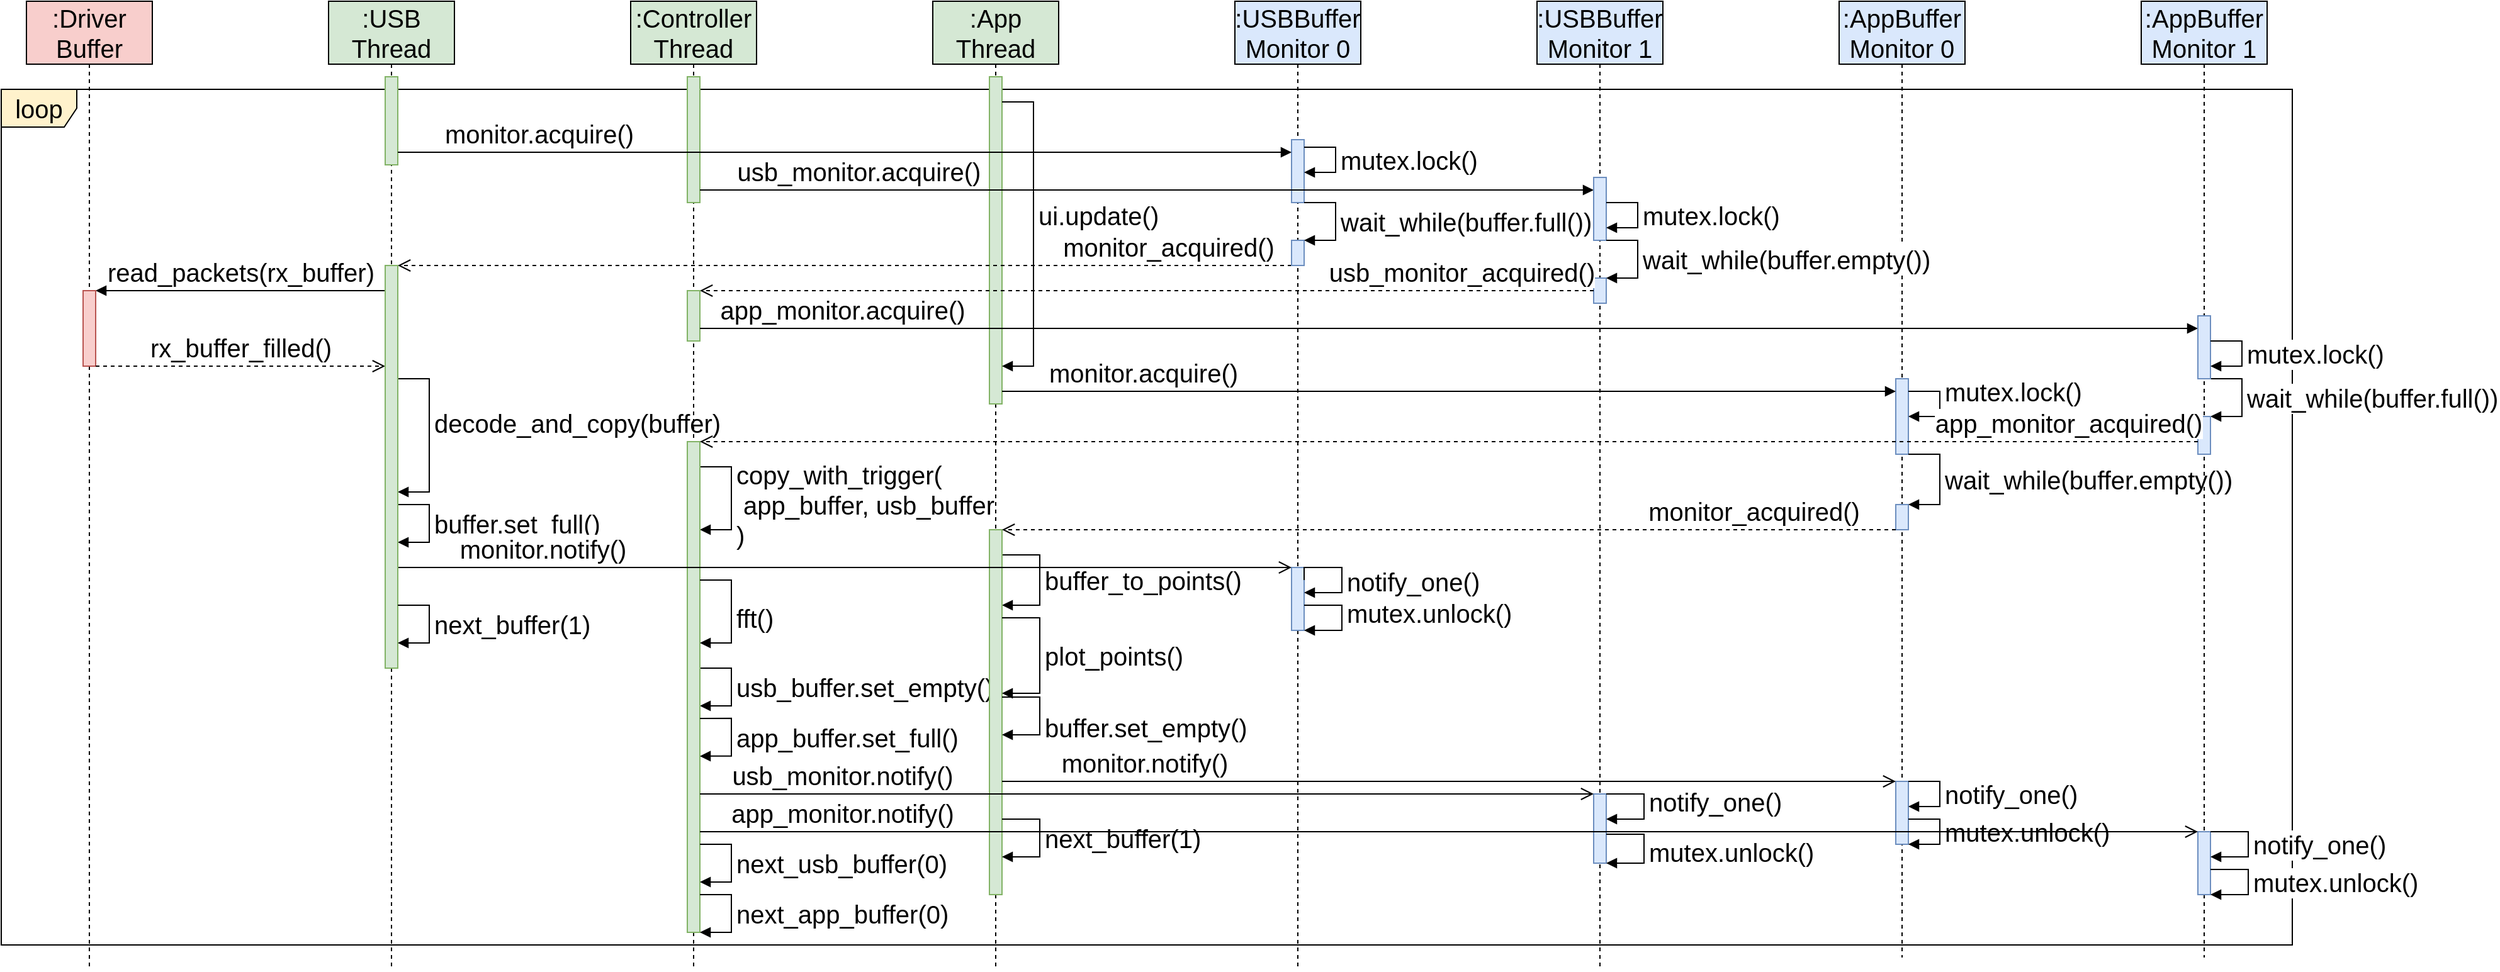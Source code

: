 <mxfile version="21.0.8" type="device"><diagram name="Page-1" id="c56OxE8vuhRCpDzrc1n9"><mxGraphModel dx="1481" dy="799" grid="1" gridSize="10" guides="1" tooltips="1" connect="1" arrows="1" fold="1" page="1" pageScale="1" pageWidth="850" pageHeight="1100" math="0" shadow="0"><root><mxCell id="0"/><mxCell id="1" parent="0"/><mxCell id="a8hcKDFr4oGHlHQR6Vtr-46" value="usb_buffer.set_empty()" style="html=1;align=left;spacingLeft=2;endArrow=block;rounded=0;edgeStyle=orthogonalEdgeStyle;curved=0;rounded=0;fontSize=20;" parent="1" edge="1"><mxGeometry relative="1" as="geometry"><mxPoint x="575" y="560" as="sourcePoint"/><Array as="points"><mxPoint x="600" y="590"/></Array><mxPoint x="575" y="590" as="targetPoint"/></mxGeometry></mxCell><mxCell id="a8hcKDFr4oGHlHQR6Vtr-44" value="copy_with_trigger(&lt;br style=&quot;font-size: 20px;&quot;&gt;&amp;nbsp;app_buffer, usb_buffer&lt;br style=&quot;font-size: 20px;&quot;&gt;)" style="html=1;align=left;spacingLeft=2;endArrow=block;rounded=0;edgeStyle=orthogonalEdgeStyle;curved=0;rounded=0;fontSize=20;" parent="1" edge="1"><mxGeometry x="0.097" relative="1" as="geometry"><mxPoint x="575" y="400" as="sourcePoint"/><Array as="points"><mxPoint x="600" y="400"/><mxPoint x="600" y="450"/><mxPoint x="575" y="450"/></Array><mxPoint x="575" y="450" as="targetPoint"/><mxPoint as="offset"/></mxGeometry></mxCell><mxCell id="a8hcKDFr4oGHlHQR6Vtr-1" value="loop" style="shape=umlFrame;whiteSpace=wrap;html=1;pointerEvents=0;fontSize=20;fillColor=#fff2cc;strokeColor=default;" parent="1" vertex="1"><mxGeometry x="20" y="100" width="1820" height="680" as="geometry"/></mxCell><mxCell id="a8hcKDFr4oGHlHQR6Vtr-40" value="wait_while(buffer.full())" style="html=1;align=left;spacingLeft=2;endArrow=block;rounded=0;edgeStyle=orthogonalEdgeStyle;curved=0;rounded=0;fontSize=20;" parent="1" source="a8hcKDFr4oGHlHQR6Vtr-38" target="a8hcKDFr4oGHlHQR6Vtr-39" edge="1"><mxGeometry relative="1" as="geometry"><mxPoint x="1770" y="300" as="sourcePoint"/><Array as="points"><mxPoint x="1800" y="330"/><mxPoint x="1800" y="360"/></Array></mxGeometry></mxCell><mxCell id="a8hcKDFr4oGHlHQR6Vtr-18" value="read_packets(rx_buffer)" style="html=1;verticalAlign=bottom;endArrow=block;edgeStyle=elbowEdgeStyle;elbow=vertical;curved=0;rounded=0;fontSize=20;" parent="1" source="a8hcKDFr4oGHlHQR6Vtr-26" target="a8hcKDFr4oGHlHQR6Vtr-17" edge="1"><mxGeometry relative="1" as="geometry"><mxPoint x="250" y="260" as="sourcePoint"/><Array as="points"><mxPoint x="240" y="260"/></Array></mxGeometry></mxCell><mxCell id="a8hcKDFr4oGHlHQR6Vtr-23" value="buffer.set_full()" style="html=1;align=left;spacingLeft=2;endArrow=block;rounded=0;edgeStyle=orthogonalEdgeStyle;curved=0;rounded=0;fontSize=20;" parent="1" edge="1"><mxGeometry relative="1" as="geometry"><mxPoint x="335" y="430" as="sourcePoint"/><Array as="points"><mxPoint x="360" y="430"/><mxPoint x="360" y="460"/></Array><mxPoint x="335" y="460" as="targetPoint"/></mxGeometry></mxCell><mxCell id="a8hcKDFr4oGHlHQR6Vtr-21" value="decode_and_copy(buffer)" style="html=1;align=left;spacingLeft=2;endArrow=block;rounded=0;edgeStyle=orthogonalEdgeStyle;curved=0;rounded=0;fontSize=20;" parent="1" target="a8hcKDFr4oGHlHQR6Vtr-26" edge="1"><mxGeometry x="-0.097" relative="1" as="geometry"><mxPoint x="330" y="330.03" as="sourcePoint"/><Array as="points"><mxPoint x="360" y="330"/><mxPoint x="360" y="420"/></Array><mxPoint x="335" y="360.03" as="targetPoint"/><mxPoint as="offset"/></mxGeometry></mxCell><mxCell id="jkzRJG1IpxI4rGHD3pfv-1" value=":USB&lt;br style=&quot;font-size: 20px;&quot;&gt;Thread" style="shape=umlLifeline;perimeter=lifelinePerimeter;whiteSpace=wrap;html=1;container=1;dropTarget=0;collapsible=0;recursiveResize=0;outlineConnect=0;portConstraint=eastwest;newEdgeStyle={&quot;edgeStyle&quot;:&quot;elbowEdgeStyle&quot;,&quot;elbow&quot;:&quot;vertical&quot;,&quot;curved&quot;:0,&quot;rounded&quot;:0};fontSize=20;fillColor=#d5e8d4;strokeColor=default;size=50;" parent="1" vertex="1"><mxGeometry x="280" y="30" width="100" height="770" as="geometry"/></mxCell><mxCell id="a8hcKDFr4oGHlHQR6Vtr-6" value="" style="html=1;points=[];perimeter=orthogonalPerimeter;outlineConnect=0;targetShapes=umlLifeline;portConstraint=eastwest;newEdgeStyle={&quot;edgeStyle&quot;:&quot;elbowEdgeStyle&quot;,&quot;elbow&quot;:&quot;vertical&quot;,&quot;curved&quot;:0,&quot;rounded&quot;:0};fontSize=20;fillColor=#d5e8d4;strokeColor=#82b366;" parent="jkzRJG1IpxI4rGHD3pfv-1" vertex="1"><mxGeometry x="45" y="60" width="10" height="70" as="geometry"/></mxCell><mxCell id="jkzRJG1IpxI4rGHD3pfv-2" value=":Controller&lt;br style=&quot;font-size: 20px;&quot;&gt;Thread" style="shape=umlLifeline;perimeter=lifelinePerimeter;whiteSpace=wrap;html=1;container=1;dropTarget=0;collapsible=0;recursiveResize=0;outlineConnect=0;portConstraint=eastwest;newEdgeStyle={&quot;edgeStyle&quot;:&quot;elbowEdgeStyle&quot;,&quot;elbow&quot;:&quot;vertical&quot;,&quot;curved&quot;:0,&quot;rounded&quot;:0};fontSize=20;fillColor=#d5e8d4;strokeColor=default;size=50;" parent="1" vertex="1"><mxGeometry x="520" y="30" width="100" height="770" as="geometry"/></mxCell><mxCell id="a8hcKDFr4oGHlHQR6Vtr-27" value="" style="html=1;points=[];perimeter=orthogonalPerimeter;outlineConnect=0;targetShapes=umlLifeline;portConstraint=eastwest;newEdgeStyle={&quot;edgeStyle&quot;:&quot;elbowEdgeStyle&quot;,&quot;elbow&quot;:&quot;vertical&quot;,&quot;curved&quot;:0,&quot;rounded&quot;:0};fontSize=20;fillColor=#d5e8d4;strokeColor=#82b366;" parent="1" vertex="1"><mxGeometry x="565" y="90" width="10" height="100" as="geometry"/></mxCell><mxCell id="jkzRJG1IpxI4rGHD3pfv-3" value=":App&lt;br style=&quot;font-size: 20px;&quot;&gt;Thread" style="shape=umlLifeline;perimeter=lifelinePerimeter;whiteSpace=wrap;html=1;container=1;dropTarget=0;collapsible=0;recursiveResize=0;outlineConnect=0;portConstraint=eastwest;newEdgeStyle={&quot;edgeStyle&quot;:&quot;elbowEdgeStyle&quot;,&quot;elbow&quot;:&quot;vertical&quot;,&quot;curved&quot;:0,&quot;rounded&quot;:0};fontSize=20;fillColor=#d5e8d4;strokeColor=default;size=50;" parent="1" vertex="1"><mxGeometry x="760" y="30" width="100" height="770" as="geometry"/></mxCell><mxCell id="tdJvLUDJzXi9exMbW7r7-8" value="" style="html=1;points=[];perimeter=orthogonalPerimeter;outlineConnect=0;targetShapes=umlLifeline;portConstraint=eastwest;newEdgeStyle={&quot;edgeStyle&quot;:&quot;elbowEdgeStyle&quot;,&quot;elbow&quot;:&quot;vertical&quot;,&quot;curved&quot;:0,&quot;rounded&quot;:0};fontSize=20;fillColor=#d5e8d4;strokeColor=#82b366;" parent="jkzRJG1IpxI4rGHD3pfv-3" vertex="1"><mxGeometry x="45" y="60" width="10" height="260" as="geometry"/></mxCell><mxCell id="tdJvLUDJzXi9exMbW7r7-21" value="buffer_to_points()" style="html=1;align=left;spacingLeft=2;endArrow=block;rounded=0;edgeStyle=orthogonalEdgeStyle;curved=0;rounded=0;fontSize=20;" parent="jkzRJG1IpxI4rGHD3pfv-3" edge="1"><mxGeometry relative="1" as="geometry"><mxPoint x="55" y="440" as="sourcePoint"/><Array as="points"><mxPoint x="85" y="440"/><mxPoint x="85" y="480"/></Array><mxPoint x="55.0" y="480" as="targetPoint"/></mxGeometry></mxCell><mxCell id="tdJvLUDJzXi9exMbW7r7-17" value="" style="html=1;points=[];perimeter=orthogonalPerimeter;outlineConnect=0;targetShapes=umlLifeline;portConstraint=eastwest;newEdgeStyle={&quot;edgeStyle&quot;:&quot;elbowEdgeStyle&quot;,&quot;elbow&quot;:&quot;vertical&quot;,&quot;curved&quot;:0,&quot;rounded&quot;:0};fontSize=20;fillColor=#d5e8d4;strokeColor=#82b366;" parent="jkzRJG1IpxI4rGHD3pfv-3" vertex="1"><mxGeometry x="45" y="420" width="10" height="290" as="geometry"/></mxCell><mxCell id="tdJvLUDJzXi9exMbW7r7-40" value="next_buffer(1)" style="html=1;align=left;spacingLeft=2;endArrow=block;rounded=0;edgeStyle=orthogonalEdgeStyle;curved=0;rounded=0;fontSize=20;" parent="jkzRJG1IpxI4rGHD3pfv-3" target="tdJvLUDJzXi9exMbW7r7-17" edge="1"><mxGeometry relative="1" as="geometry"><mxPoint x="55" y="650" as="sourcePoint"/><Array as="points"><mxPoint x="55" y="650"/><mxPoint x="85" y="650"/><mxPoint x="85" y="680"/></Array><mxPoint x="60" y="660" as="targetPoint"/></mxGeometry></mxCell><mxCell id="a8hcKDFr4oGHlHQR6Vtr-2" value=":USBBuffer&lt;br style=&quot;font-size: 20px;&quot;&gt;Monitor 0" style="shape=umlLifeline;perimeter=lifelinePerimeter;whiteSpace=wrap;html=1;container=1;dropTarget=0;collapsible=0;recursiveResize=0;outlineConnect=0;portConstraint=eastwest;newEdgeStyle={&quot;edgeStyle&quot;:&quot;elbowEdgeStyle&quot;,&quot;elbow&quot;:&quot;vertical&quot;,&quot;curved&quot;:0,&quot;rounded&quot;:0};fontSize=20;fillColor=#dae8fc;strokeColor=default;size=50;" parent="1" vertex="1"><mxGeometry x="1000" y="30" width="100" height="770" as="geometry"/></mxCell><mxCell id="a8hcKDFr4oGHlHQR6Vtr-8" value="" style="html=1;points=[];perimeter=orthogonalPerimeter;outlineConnect=0;targetShapes=umlLifeline;portConstraint=eastwest;newEdgeStyle={&quot;edgeStyle&quot;:&quot;elbowEdgeStyle&quot;,&quot;elbow&quot;:&quot;vertical&quot;,&quot;curved&quot;:0,&quot;rounded&quot;:0};fontSize=20;fillColor=#dae8fc;strokeColor=#6c8ebf;" parent="a8hcKDFr4oGHlHQR6Vtr-2" vertex="1"><mxGeometry x="45" y="110" width="10" height="50" as="geometry"/></mxCell><mxCell id="a8hcKDFr4oGHlHQR6Vtr-30" value="" style="html=1;points=[];perimeter=orthogonalPerimeter;outlineConnect=0;targetShapes=umlLifeline;portConstraint=eastwest;newEdgeStyle={&quot;edgeStyle&quot;:&quot;elbowEdgeStyle&quot;,&quot;elbow&quot;:&quot;vertical&quot;,&quot;curved&quot;:0,&quot;rounded&quot;:0};fontSize=20;fillColor=#dae8fc;strokeColor=#6c8ebf;" parent="a8hcKDFr4oGHlHQR6Vtr-2" vertex="1"><mxGeometry x="45" y="450" width="10" height="50" as="geometry"/></mxCell><mxCell id="tdJvLUDJzXi9exMbW7r7-2" value="mutex.lock()" style="html=1;align=left;spacingLeft=2;endArrow=block;rounded=0;edgeStyle=orthogonalEdgeStyle;curved=0;rounded=0;fontSize=20;" parent="a8hcKDFr4oGHlHQR6Vtr-2" source="a8hcKDFr4oGHlHQR6Vtr-8" target="a8hcKDFr4oGHlHQR6Vtr-8" edge="1"><mxGeometry relative="1" as="geometry"><mxPoint x="55" y="116" as="sourcePoint"/><Array as="points"><mxPoint x="80" y="116"/><mxPoint x="80" y="136"/></Array><mxPoint x="55.0" y="136.0" as="targetPoint"/></mxGeometry></mxCell><mxCell id="a8hcKDFr4oGHlHQR6Vtr-3" value=":USBBuffer&lt;br style=&quot;font-size: 20px;&quot;&gt;Monitor 1" style="shape=umlLifeline;perimeter=lifelinePerimeter;whiteSpace=wrap;html=1;container=1;dropTarget=0;collapsible=0;recursiveResize=0;outlineConnect=0;portConstraint=eastwest;newEdgeStyle={&quot;edgeStyle&quot;:&quot;elbowEdgeStyle&quot;,&quot;elbow&quot;:&quot;vertical&quot;,&quot;curved&quot;:0,&quot;rounded&quot;:0};fontSize=20;fillColor=#dae8fc;strokeColor=default;size=50;" parent="1" vertex="1"><mxGeometry x="1240" y="30" width="100" height="770" as="geometry"/></mxCell><mxCell id="a8hcKDFr4oGHlHQR6Vtr-50" value="" style="html=1;points=[];perimeter=orthogonalPerimeter;outlineConnect=0;targetShapes=umlLifeline;portConstraint=eastwest;newEdgeStyle={&quot;edgeStyle&quot;:&quot;elbowEdgeStyle&quot;,&quot;elbow&quot;:&quot;vertical&quot;,&quot;curved&quot;:0,&quot;rounded&quot;:0};fontSize=20;fillColor=#dae8fc;strokeColor=#6c8ebf;" parent="a8hcKDFr4oGHlHQR6Vtr-3" vertex="1"><mxGeometry x="45" y="630" width="10" height="55" as="geometry"/></mxCell><mxCell id="tdJvLUDJzXi9exMbW7r7-29" value="notify_one()" style="html=1;align=left;spacingLeft=2;endArrow=block;rounded=0;edgeStyle=orthogonalEdgeStyle;curved=0;rounded=0;fontSize=20;" parent="a8hcKDFr4oGHlHQR6Vtr-3" target="a8hcKDFr4oGHlHQR6Vtr-50" edge="1"><mxGeometry x="-0.111" relative="1" as="geometry"><mxPoint x="55" y="630" as="sourcePoint"/><Array as="points"><mxPoint x="85" y="630"/><mxPoint x="85" y="650"/></Array><mxPoint x="55" y="660" as="targetPoint"/><mxPoint as="offset"/></mxGeometry></mxCell><mxCell id="tdJvLUDJzXi9exMbW7r7-30" value="mutex.unlock()" style="html=1;align=left;spacingLeft=2;endArrow=block;rounded=0;edgeStyle=orthogonalEdgeStyle;curved=0;rounded=0;fontSize=20;" parent="a8hcKDFr4oGHlHQR6Vtr-3" edge="1"><mxGeometry x="0.059" relative="1" as="geometry"><mxPoint x="55" y="662" as="sourcePoint"/><Array as="points"><mxPoint x="85" y="662"/><mxPoint x="85" y="685"/></Array><mxPoint x="55" y="685" as="targetPoint"/><mxPoint as="offset"/></mxGeometry></mxCell><mxCell id="a8hcKDFr4oGHlHQR6Vtr-4" value=":AppBuffer&lt;br style=&quot;font-size: 20px;&quot;&gt;Monitor 0" style="shape=umlLifeline;perimeter=lifelinePerimeter;whiteSpace=wrap;html=1;container=1;dropTarget=0;collapsible=0;recursiveResize=0;outlineConnect=0;portConstraint=eastwest;newEdgeStyle={&quot;edgeStyle&quot;:&quot;elbowEdgeStyle&quot;,&quot;elbow&quot;:&quot;vertical&quot;,&quot;curved&quot;:0,&quot;rounded&quot;:0};fontSize=20;fillColor=#dae8fc;strokeColor=default;size=50;" parent="1" vertex="1"><mxGeometry x="1480" y="30" width="100" height="760" as="geometry"/></mxCell><mxCell id="tdJvLUDJzXi9exMbW7r7-12" value="" style="html=1;points=[];perimeter=orthogonalPerimeter;outlineConnect=0;targetShapes=umlLifeline;portConstraint=eastwest;newEdgeStyle={&quot;edgeStyle&quot;:&quot;elbowEdgeStyle&quot;,&quot;elbow&quot;:&quot;vertical&quot;,&quot;curved&quot;:0,&quot;rounded&quot;:0};fontSize=20;fillColor=#dae8fc;strokeColor=#6c8ebf;" parent="a8hcKDFr4oGHlHQR6Vtr-4" vertex="1"><mxGeometry x="45" y="300" width="10" height="60" as="geometry"/></mxCell><mxCell id="tdJvLUDJzXi9exMbW7r7-13" value="mutex.lock()" style="html=1;align=left;spacingLeft=2;endArrow=block;rounded=0;edgeStyle=orthogonalEdgeStyle;curved=0;rounded=0;fontSize=20;" parent="a8hcKDFr4oGHlHQR6Vtr-4" edge="1"><mxGeometry x="-0.286" relative="1" as="geometry"><mxPoint x="55" y="310.0" as="sourcePoint"/><Array as="points"><mxPoint x="80" y="310"/><mxPoint x="80" y="330"/></Array><mxPoint x="55" y="330.0" as="targetPoint"/><mxPoint as="offset"/></mxGeometry></mxCell><mxCell id="tdJvLUDJzXi9exMbW7r7-15" value="" style="html=1;points=[];perimeter=orthogonalPerimeter;outlineConnect=0;targetShapes=umlLifeline;portConstraint=eastwest;newEdgeStyle={&quot;edgeStyle&quot;:&quot;elbowEdgeStyle&quot;,&quot;elbow&quot;:&quot;vertical&quot;,&quot;curved&quot;:0,&quot;rounded&quot;:0};fontSize=20;fillColor=#dae8fc;strokeColor=#6c8ebf;" parent="a8hcKDFr4oGHlHQR6Vtr-4" vertex="1"><mxGeometry x="45" y="400" width="10" height="20" as="geometry"/></mxCell><mxCell id="tdJvLUDJzXi9exMbW7r7-16" value="wait_while(buffer.empty())" style="html=1;align=left;spacingLeft=2;endArrow=block;rounded=0;edgeStyle=orthogonalEdgeStyle;curved=0;rounded=0;fontSize=20;" parent="a8hcKDFr4oGHlHQR6Vtr-4" target="tdJvLUDJzXi9exMbW7r7-15" edge="1"><mxGeometry relative="1" as="geometry"><mxPoint x="55" y="360" as="sourcePoint"/><Array as="points"><mxPoint x="80" y="360"/><mxPoint x="80" y="400"/></Array><mxPoint x="55" y="410" as="targetPoint"/><mxPoint as="offset"/></mxGeometry></mxCell><mxCell id="tdJvLUDJzXi9exMbW7r7-25" value="" style="html=1;points=[];perimeter=orthogonalPerimeter;outlineConnect=0;targetShapes=umlLifeline;portConstraint=eastwest;newEdgeStyle={&quot;edgeStyle&quot;:&quot;elbowEdgeStyle&quot;,&quot;elbow&quot;:&quot;vertical&quot;,&quot;curved&quot;:0,&quot;rounded&quot;:0};fontSize=20;fillColor=#dae8fc;strokeColor=#6c8ebf;" parent="a8hcKDFr4oGHlHQR6Vtr-4" vertex="1"><mxGeometry x="45" y="620" width="10" height="50" as="geometry"/></mxCell><mxCell id="tdJvLUDJzXi9exMbW7r7-31" value="notify_one()" style="html=1;align=left;spacingLeft=2;endArrow=block;rounded=0;edgeStyle=orthogonalEdgeStyle;curved=0;rounded=0;fontSize=20;" parent="a8hcKDFr4oGHlHQR6Vtr-4" source="tdJvLUDJzXi9exMbW7r7-25" target="tdJvLUDJzXi9exMbW7r7-25" edge="1"><mxGeometry relative="1" as="geometry"><mxPoint x="60" y="630" as="sourcePoint"/><Array as="points"><mxPoint x="80" y="620"/><mxPoint x="80" y="640"/></Array><mxPoint x="60" y="660" as="targetPoint"/><mxPoint as="offset"/></mxGeometry></mxCell><mxCell id="tdJvLUDJzXi9exMbW7r7-32" value="mutex.unlock()" style="html=1;align=left;spacingLeft=2;endArrow=block;rounded=0;edgeStyle=orthogonalEdgeStyle;curved=0;rounded=0;fontSize=20;" parent="a8hcKDFr4oGHlHQR6Vtr-4" source="tdJvLUDJzXi9exMbW7r7-25" target="tdJvLUDJzXi9exMbW7r7-25" edge="1"><mxGeometry relative="1" as="geometry"><mxPoint x="60" y="670" as="sourcePoint"/><Array as="points"><mxPoint x="80" y="650"/><mxPoint x="80" y="670"/></Array><mxPoint x="50" y="700" as="targetPoint"/><mxPoint as="offset"/></mxGeometry></mxCell><mxCell id="a8hcKDFr4oGHlHQR6Vtr-5" value=":AppBuffer&lt;br style=&quot;font-size: 20px;&quot;&gt;Monitor 1" style="shape=umlLifeline;perimeter=lifelinePerimeter;whiteSpace=wrap;html=1;container=1;dropTarget=0;collapsible=0;recursiveResize=0;outlineConnect=0;portConstraint=eastwest;newEdgeStyle={&quot;edgeStyle&quot;:&quot;elbowEdgeStyle&quot;,&quot;elbow&quot;:&quot;vertical&quot;,&quot;curved&quot;:0,&quot;rounded&quot;:0};fontSize=20;fillColor=#dae8fc;strokeColor=default;size=50;" parent="1" vertex="1"><mxGeometry x="1720" y="30" width="100" height="760" as="geometry"/></mxCell><mxCell id="a8hcKDFr4oGHlHQR6Vtr-52" value="" style="html=1;points=[];perimeter=orthogonalPerimeter;outlineConnect=0;targetShapes=umlLifeline;portConstraint=eastwest;newEdgeStyle={&quot;edgeStyle&quot;:&quot;elbowEdgeStyle&quot;,&quot;elbow&quot;:&quot;vertical&quot;,&quot;curved&quot;:0,&quot;rounded&quot;:0};fontSize=20;fillColor=#dae8fc;strokeColor=#6c8ebf;" parent="a8hcKDFr4oGHlHQR6Vtr-5" vertex="1"><mxGeometry x="45" y="660" width="10" height="50" as="geometry"/></mxCell><mxCell id="tdJvLUDJzXi9exMbW7r7-33" value="notify_one()" style="html=1;align=left;spacingLeft=2;endArrow=block;rounded=0;edgeStyle=orthogonalEdgeStyle;curved=0;rounded=0;fontSize=20;" parent="a8hcKDFr4oGHlHQR6Vtr-5" target="a8hcKDFr4oGHlHQR6Vtr-52" edge="1"><mxGeometry relative="1" as="geometry"><mxPoint x="55" y="660" as="sourcePoint"/><Array as="points"><mxPoint x="85" y="660"/><mxPoint x="85" y="680"/></Array><mxPoint x="55" y="680" as="targetPoint"/><mxPoint as="offset"/></mxGeometry></mxCell><mxCell id="tdJvLUDJzXi9exMbW7r7-34" value="mutex.unlock()" style="html=1;align=left;spacingLeft=2;endArrow=block;rounded=0;edgeStyle=orthogonalEdgeStyle;curved=0;rounded=0;fontSize=20;" parent="a8hcKDFr4oGHlHQR6Vtr-5" target="a8hcKDFr4oGHlHQR6Vtr-52" edge="1"><mxGeometry relative="1" as="geometry"><mxPoint x="55" y="690" as="sourcePoint"/><Array as="points"><mxPoint x="85" y="690"/><mxPoint x="85" y="710"/></Array><mxPoint x="55" y="720" as="targetPoint"/><mxPoint as="offset"/></mxGeometry></mxCell><mxCell id="a8hcKDFr4oGHlHQR6Vtr-7" value="monitor.acquire()" style="html=1;verticalAlign=bottom;endArrow=block;edgeStyle=elbowEdgeStyle;elbow=vertical;curved=0;rounded=0;fontSize=20;" parent="1" source="a8hcKDFr4oGHlHQR6Vtr-6" target="a8hcKDFr4oGHlHQR6Vtr-8" edge="1"><mxGeometry x="-0.684" width="80" relative="1" as="geometry"><mxPoint x="270" y="150" as="sourcePoint"/><mxPoint x="710" y="150" as="targetPoint"/><mxPoint as="offset"/><Array as="points"><mxPoint x="420" y="150"/></Array></mxGeometry></mxCell><mxCell id="a8hcKDFr4oGHlHQR6Vtr-11" value="monitor_acquired()" style="html=1;verticalAlign=bottom;endArrow=open;dashed=1;endSize=8;edgeStyle=elbowEdgeStyle;elbow=vertical;curved=0;rounded=0;fontSize=20;" parent="1" source="a8hcKDFr4oGHlHQR6Vtr-29" target="a8hcKDFr4oGHlHQR6Vtr-26" edge="1"><mxGeometry x="-0.723" relative="1" as="geometry"><mxPoint x="720" y="220" as="sourcePoint"/><mxPoint x="260" y="240" as="targetPoint"/><Array as="points"><mxPoint x="720" y="240"/><mxPoint x="510" y="260"/><mxPoint x="470" y="220"/><mxPoint x="730" y="200"/></Array><mxPoint as="offset"/></mxGeometry></mxCell><mxCell id="a8hcKDFr4oGHlHQR6Vtr-16" value=":Driver&lt;br style=&quot;font-size: 20px;&quot;&gt;Buffer" style="shape=umlLifeline;perimeter=lifelinePerimeter;whiteSpace=wrap;html=1;container=1;dropTarget=0;collapsible=0;recursiveResize=0;outlineConnect=0;portConstraint=eastwest;newEdgeStyle={&quot;edgeStyle&quot;:&quot;elbowEdgeStyle&quot;,&quot;elbow&quot;:&quot;vertical&quot;,&quot;curved&quot;:0,&quot;rounded&quot;:0};fontSize=20;fillColor=#f8cecc;strokeColor=default;size=50;" parent="1" vertex="1"><mxGeometry x="40" y="30" width="100" height="770" as="geometry"/></mxCell><mxCell id="a8hcKDFr4oGHlHQR6Vtr-17" value="" style="html=1;points=[];perimeter=orthogonalPerimeter;outlineConnect=0;targetShapes=umlLifeline;portConstraint=eastwest;newEdgeStyle={&quot;edgeStyle&quot;:&quot;elbowEdgeStyle&quot;,&quot;elbow&quot;:&quot;vertical&quot;,&quot;curved&quot;:0,&quot;rounded&quot;:0};fontSize=20;fillColor=#f8cecc;strokeColor=#b85450;" parent="a8hcKDFr4oGHlHQR6Vtr-16" vertex="1"><mxGeometry x="45" y="230" width="10" height="60" as="geometry"/></mxCell><mxCell id="a8hcKDFr4oGHlHQR6Vtr-19" value="rx_buffer_filled()" style="html=1;verticalAlign=bottom;endArrow=open;dashed=1;endSize=8;edgeStyle=elbowEdgeStyle;elbow=vertical;curved=0;rounded=0;fontSize=20;" parent="1" source="a8hcKDFr4oGHlHQR6Vtr-17" target="a8hcKDFr4oGHlHQR6Vtr-26" edge="1"><mxGeometry relative="1" as="geometry"><mxPoint x="245" y="320" as="targetPoint"/><Array as="points"><mxPoint x="220" y="320"/><mxPoint x="245" y="310"/></Array></mxGeometry></mxCell><mxCell id="a8hcKDFr4oGHlHQR6Vtr-28" value="usb_monitor.acquire()" style="html=1;verticalAlign=bottom;endArrow=block;edgeStyle=elbowEdgeStyle;elbow=vertical;curved=0;rounded=0;fontSize=20;" parent="1" source="a8hcKDFr4oGHlHQR6Vtr-27" target="a8hcKDFr4oGHlHQR6Vtr-31" edge="1"><mxGeometry x="-0.646" width="80" relative="1" as="geometry"><mxPoint x="420" y="180" as="sourcePoint"/><mxPoint x="495" y="170" as="targetPoint"/><mxPoint as="offset"/><Array as="points"><mxPoint x="890" y="180"/></Array></mxGeometry></mxCell><mxCell id="a8hcKDFr4oGHlHQR6Vtr-29" value="" style="html=1;points=[];perimeter=orthogonalPerimeter;outlineConnect=0;targetShapes=umlLifeline;portConstraint=eastwest;newEdgeStyle={&quot;edgeStyle&quot;:&quot;elbowEdgeStyle&quot;,&quot;elbow&quot;:&quot;vertical&quot;,&quot;curved&quot;:0,&quot;rounded&quot;:0};fontSize=20;fillColor=#dae8fc;strokeColor=#6c8ebf;" parent="1" vertex="1"><mxGeometry x="1045" y="220" width="10" height="20" as="geometry"/></mxCell><mxCell id="a8hcKDFr4oGHlHQR6Vtr-31" value="" style="html=1;points=[];perimeter=orthogonalPerimeter;outlineConnect=0;targetShapes=umlLifeline;portConstraint=eastwest;newEdgeStyle={&quot;edgeStyle&quot;:&quot;elbowEdgeStyle&quot;,&quot;elbow&quot;:&quot;vertical&quot;,&quot;curved&quot;:0,&quot;rounded&quot;:0};fontSize=20;fillColor=#dae8fc;strokeColor=#6c8ebf;" parent="1" vertex="1"><mxGeometry x="1285" y="170" width="10" height="50" as="geometry"/></mxCell><mxCell id="a8hcKDFr4oGHlHQR6Vtr-33" value="" style="html=1;points=[];perimeter=orthogonalPerimeter;outlineConnect=0;targetShapes=umlLifeline;portConstraint=eastwest;newEdgeStyle={&quot;edgeStyle&quot;:&quot;elbowEdgeStyle&quot;,&quot;elbow&quot;:&quot;vertical&quot;,&quot;curved&quot;:0,&quot;rounded&quot;:0};fontSize=20;fillColor=#dae8fc;strokeColor=#6c8ebf;" parent="1" vertex="1"><mxGeometry x="1285" y="250" width="10" height="20" as="geometry"/></mxCell><mxCell id="a8hcKDFr4oGHlHQR6Vtr-34" value="wait_while(buffer.empty())" style="html=1;align=left;spacingLeft=2;endArrow=block;rounded=0;edgeStyle=orthogonalEdgeStyle;curved=0;rounded=0;fontSize=20;" parent="1" source="a8hcKDFr4oGHlHQR6Vtr-31" target="a8hcKDFr4oGHlHQR6Vtr-33" edge="1"><mxGeometry relative="1" as="geometry"><mxPoint x="1290" y="260" as="sourcePoint"/><Array as="points"><mxPoint x="1320" y="220"/><mxPoint x="1320" y="250"/></Array></mxGeometry></mxCell><mxCell id="a8hcKDFr4oGHlHQR6Vtr-35" value="usb_monitor_acquired()" style="html=1;verticalAlign=bottom;endArrow=open;dashed=1;endSize=8;edgeStyle=elbowEdgeStyle;elbow=vertical;curved=0;rounded=0;fontSize=20;" parent="1" source="a8hcKDFr4oGHlHQR6Vtr-33" target="a8hcKDFr4oGHlHQR6Vtr-36" edge="1"><mxGeometry x="-0.704" relative="1" as="geometry"><mxPoint x="880" y="260" as="sourcePoint"/><mxPoint x="800" y="260" as="targetPoint"/><Array as="points"><mxPoint x="930" y="260"/></Array><mxPoint as="offset"/></mxGeometry></mxCell><mxCell id="a8hcKDFr4oGHlHQR6Vtr-42" value="" style="html=1;points=[];perimeter=orthogonalPerimeter;outlineConnect=0;targetShapes=umlLifeline;portConstraint=eastwest;newEdgeStyle={&quot;edgeStyle&quot;:&quot;elbowEdgeStyle&quot;,&quot;elbow&quot;:&quot;vertical&quot;,&quot;curved&quot;:0,&quot;rounded&quot;:0};fontSize=20;fillColor=#d5e8d4;strokeColor=#82b366;" parent="1" vertex="1"><mxGeometry x="565" y="380" width="10" height="390" as="geometry"/></mxCell><mxCell id="a8hcKDFr4oGHlHQR6Vtr-36" value="" style="html=1;points=[];perimeter=orthogonalPerimeter;outlineConnect=0;targetShapes=umlLifeline;portConstraint=eastwest;newEdgeStyle={&quot;edgeStyle&quot;:&quot;elbowEdgeStyle&quot;,&quot;elbow&quot;:&quot;vertical&quot;,&quot;curved&quot;:0,&quot;rounded&quot;:0};fontSize=20;fillColor=#d5e8d4;strokeColor=#82b366;" parent="1" vertex="1"><mxGeometry x="565" y="260" width="10" height="40" as="geometry"/></mxCell><mxCell id="a8hcKDFr4oGHlHQR6Vtr-37" value="app_monitor.acquire()" style="html=1;verticalAlign=bottom;endArrow=block;edgeStyle=elbowEdgeStyle;elbow=vertical;curved=0;rounded=0;fontSize=20;" parent="1" source="a8hcKDFr4oGHlHQR6Vtr-36" target="a8hcKDFr4oGHlHQR6Vtr-38" edge="1"><mxGeometry x="-0.81" width="80" relative="1" as="geometry"><mxPoint x="450" y="290" as="sourcePoint"/><mxPoint x="495" y="290" as="targetPoint"/><mxPoint as="offset"/><Array as="points"><mxPoint x="940" y="290"/></Array></mxGeometry></mxCell><mxCell id="a8hcKDFr4oGHlHQR6Vtr-38" value="" style="html=1;points=[];perimeter=orthogonalPerimeter;outlineConnect=0;targetShapes=umlLifeline;portConstraint=eastwest;newEdgeStyle={&quot;edgeStyle&quot;:&quot;elbowEdgeStyle&quot;,&quot;elbow&quot;:&quot;vertical&quot;,&quot;curved&quot;:0,&quot;rounded&quot;:0};fontSize=20;fillColor=#dae8fc;strokeColor=#6c8ebf;" parent="1" vertex="1"><mxGeometry x="1765" y="280" width="10" height="50" as="geometry"/></mxCell><mxCell id="a8hcKDFr4oGHlHQR6Vtr-39" value="" style="html=1;points=[];perimeter=orthogonalPerimeter;outlineConnect=0;targetShapes=umlLifeline;portConstraint=eastwest;newEdgeStyle={&quot;edgeStyle&quot;:&quot;elbowEdgeStyle&quot;,&quot;elbow&quot;:&quot;vertical&quot;,&quot;curved&quot;:0,&quot;rounded&quot;:0};fontSize=20;fillColor=#dae8fc;strokeColor=#6c8ebf;" parent="1" vertex="1"><mxGeometry x="1765" y="360" width="10" height="30" as="geometry"/></mxCell><mxCell id="a8hcKDFr4oGHlHQR6Vtr-41" value="app_monitor_acquired()" style="html=1;verticalAlign=bottom;endArrow=open;dashed=1;endSize=8;edgeStyle=elbowEdgeStyle;elbow=vertical;curved=0;rounded=0;fontSize=20;" parent="1" source="a8hcKDFr4oGHlHQR6Vtr-39" target="a8hcKDFr4oGHlHQR6Vtr-42" edge="1"><mxGeometry x="-0.824" relative="1" as="geometry"><mxPoint x="1170" y="380" as="sourcePoint"/><mxPoint x="1125" y="380" as="targetPoint"/><mxPoint x="1" as="offset"/><Array as="points"><mxPoint x="680" y="380"/></Array></mxGeometry></mxCell><mxCell id="a8hcKDFr4oGHlHQR6Vtr-25" value="monitor.notify()" style="html=1;verticalAlign=bottom;endArrow=open;endSize=8;edgeStyle=elbowEdgeStyle;elbow=vertical;curved=0;rounded=0;endFill=0;fontSize=20;" parent="1" source="a8hcKDFr4oGHlHQR6Vtr-26" target="a8hcKDFr4oGHlHQR6Vtr-30" edge="1"><mxGeometry x="-0.676" relative="1" as="geometry"><mxPoint x="250" y="570" as="sourcePoint"/><mxPoint x="460" y="390" as="targetPoint"/><Array as="points"><mxPoint x="680" y="480"/><mxPoint x="280" y="470"/><mxPoint x="600" y="570"/><mxPoint x="640" y="560"/><mxPoint x="690" y="570"/><mxPoint x="370" y="550"/><mxPoint x="360" y="470"/><mxPoint x="360" y="430"/><mxPoint x="380" y="420"/><mxPoint x="320" y="380"/></Array><mxPoint as="offset"/></mxGeometry></mxCell><mxCell id="a8hcKDFr4oGHlHQR6Vtr-26" value="" style="html=1;points=[];perimeter=orthogonalPerimeter;outlineConnect=0;targetShapes=umlLifeline;portConstraint=eastwest;newEdgeStyle={&quot;edgeStyle&quot;:&quot;elbowEdgeStyle&quot;,&quot;elbow&quot;:&quot;vertical&quot;,&quot;curved&quot;:0,&quot;rounded&quot;:0};fontSize=20;fillColor=#d5e8d4;strokeColor=#82b366;" parent="1" vertex="1"><mxGeometry x="325" y="240" width="10" height="320" as="geometry"/></mxCell><mxCell id="a8hcKDFr4oGHlHQR6Vtr-48" value="app_buffer.set_full()" style="html=1;align=left;spacingLeft=2;endArrow=block;rounded=0;edgeStyle=orthogonalEdgeStyle;curved=0;rounded=0;fontSize=20;" parent="1" edge="1"><mxGeometry relative="1" as="geometry"><mxPoint x="575" y="599.94" as="sourcePoint"/><Array as="points"><mxPoint x="600" y="629.94"/></Array><mxPoint x="575" y="629.94" as="targetPoint"/></mxGeometry></mxCell><mxCell id="a8hcKDFr4oGHlHQR6Vtr-49" value="usb_monitor.notify()" style="html=1;verticalAlign=bottom;endArrow=open;endSize=8;edgeStyle=elbowEdgeStyle;elbow=vertical;curved=0;rounded=0;endFill=0;fontSize=20;" parent="1" source="a8hcKDFr4oGHlHQR6Vtr-42" target="a8hcKDFr4oGHlHQR6Vtr-50" edge="1"><mxGeometry x="-0.681" relative="1" as="geometry"><mxPoint x="430" y="590" as="sourcePoint"/><mxPoint x="470" y="600.07" as="targetPoint"/><Array as="points"><mxPoint x="670" y="660"/><mxPoint x="610" y="650"/><mxPoint x="710" y="590"/></Array><mxPoint as="offset"/></mxGeometry></mxCell><mxCell id="a8hcKDFr4oGHlHQR6Vtr-51" value="app_monitor.notify()" style="html=1;verticalAlign=bottom;endArrow=open;endSize=8;edgeStyle=elbowEdgeStyle;elbow=vertical;curved=0;rounded=0;endFill=0;fontSize=20;" parent="1" source="a8hcKDFr4oGHlHQR6Vtr-42" target="a8hcKDFr4oGHlHQR6Vtr-52" edge="1"><mxGeometry x="-0.81" relative="1" as="geometry"><mxPoint x="680" y="570" as="sourcePoint"/><mxPoint x="600" y="570" as="targetPoint"/><Array as="points"><mxPoint x="600" y="690"/><mxPoint x="600" y="680"/><mxPoint x="990" y="620"/><mxPoint x="560" y="630"/><mxPoint x="560" y="620"/><mxPoint x="550" y="630"/></Array><mxPoint as="offset"/></mxGeometry></mxCell><mxCell id="a8hcKDFr4oGHlHQR6Vtr-10" value="wait_while(buffer.full())" style="html=1;align=left;spacingLeft=2;endArrow=block;rounded=0;edgeStyle=orthogonalEdgeStyle;curved=0;rounded=0;fontSize=20;" parent="1" source="a8hcKDFr4oGHlHQR6Vtr-8" target="a8hcKDFr4oGHlHQR6Vtr-29" edge="1"><mxGeometry relative="1" as="geometry"><mxPoint x="1050" y="180" as="sourcePoint"/><Array as="points"><mxPoint x="1080" y="190"/><mxPoint x="1080" y="220"/></Array><mxPoint x="1055" y="190" as="targetPoint"/></mxGeometry></mxCell><mxCell id="tdJvLUDJzXi9exMbW7r7-4" value="mutex.lock()" style="html=1;align=left;spacingLeft=2;endArrow=block;rounded=0;edgeStyle=orthogonalEdgeStyle;curved=0;rounded=0;fontSize=20;" parent="1" edge="1"><mxGeometry relative="1" as="geometry"><mxPoint x="1295" y="190" as="sourcePoint"/><Array as="points"><mxPoint x="1320" y="190"/><mxPoint x="1320" y="210"/></Array><mxPoint x="1295" y="210" as="targetPoint"/></mxGeometry></mxCell><mxCell id="tdJvLUDJzXi9exMbW7r7-5" value="mutex.lock()" style="html=1;align=left;spacingLeft=2;endArrow=block;rounded=0;edgeStyle=orthogonalEdgeStyle;curved=0;rounded=0;fontSize=20;" parent="1" edge="1"><mxGeometry relative="1" as="geometry"><mxPoint x="1775" y="300" as="sourcePoint"/><Array as="points"><mxPoint x="1800" y="300"/><mxPoint x="1800" y="320"/></Array><mxPoint x="1775" y="320" as="targetPoint"/></mxGeometry></mxCell><mxCell id="tdJvLUDJzXi9exMbW7r7-10" value="ui.update()" style="html=1;align=left;spacingLeft=2;endArrow=block;rounded=0;edgeStyle=orthogonalEdgeStyle;curved=0;rounded=0;fontSize=20;" parent="1" target="tdJvLUDJzXi9exMbW7r7-8" edge="1"><mxGeometry x="-0.116" relative="1" as="geometry"><mxPoint x="815" y="110" as="sourcePoint"/><Array as="points"><mxPoint x="840" y="110"/><mxPoint x="840" y="320"/></Array><mxPoint x="815" y="140.0" as="targetPoint"/><mxPoint as="offset"/></mxGeometry></mxCell><mxCell id="tdJvLUDJzXi9exMbW7r7-11" value="monitor.acquire()" style="html=1;verticalAlign=bottom;endArrow=block;edgeStyle=elbowEdgeStyle;elbow=vertical;curved=0;rounded=0;fontSize=20;" parent="1" source="tdJvLUDJzXi9exMbW7r7-8" target="tdJvLUDJzXi9exMbW7r7-12" edge="1"><mxGeometry x="-0.684" width="80" relative="1" as="geometry"><mxPoint x="580" y="310" as="sourcePoint"/><mxPoint x="1040" y="310" as="targetPoint"/><mxPoint as="offset"/><Array as="points"><mxPoint x="980" y="340"/><mxPoint x="760" y="350"/></Array></mxGeometry></mxCell><mxCell id="tdJvLUDJzXi9exMbW7r7-22" value="plot_points()" style="html=1;align=left;spacingLeft=2;endArrow=block;rounded=0;edgeStyle=orthogonalEdgeStyle;curved=0;rounded=0;fontSize=20;" parent="1" target="tdJvLUDJzXi9exMbW7r7-17" edge="1"><mxGeometry relative="1" as="geometry"><mxPoint x="815" y="520" as="sourcePoint"/><Array as="points"><mxPoint x="815" y="520"/><mxPoint x="845" y="520"/><mxPoint x="845" y="580"/></Array><mxPoint x="815" y="540" as="targetPoint"/></mxGeometry></mxCell><mxCell id="tdJvLUDJzXi9exMbW7r7-23" value="buffer.set_empty()" style="html=1;align=left;spacingLeft=2;endArrow=block;rounded=0;edgeStyle=orthogonalEdgeStyle;curved=0;rounded=0;fontSize=20;" parent="1" edge="1"><mxGeometry x="0.2" relative="1" as="geometry"><mxPoint x="815" y="583" as="sourcePoint"/><Array as="points"><mxPoint x="845" y="583"/><mxPoint x="845" y="613"/></Array><mxPoint x="815" y="613" as="targetPoint"/><mxPoint as="offset"/></mxGeometry></mxCell><mxCell id="tdJvLUDJzXi9exMbW7r7-24" value="monitor.notify()" style="html=1;verticalAlign=bottom;endArrow=open;endSize=8;edgeStyle=elbowEdgeStyle;elbow=vertical;curved=0;rounded=0;endFill=0;fontSize=20;" parent="1" source="tdJvLUDJzXi9exMbW7r7-17" target="tdJvLUDJzXi9exMbW7r7-25" edge="1"><mxGeometry x="-0.681" relative="1" as="geometry"><mxPoint x="580" y="640" as="sourcePoint"/><mxPoint x="1045" y="639.71" as="targetPoint"/><Array as="points"><mxPoint x="1080" y="650"/><mxPoint x="920" y="639.71"/><mxPoint x="960" y="629.71"/><mxPoint x="1010" y="639.71"/><mxPoint x="690" y="619.71"/><mxPoint x="680" y="539.71"/><mxPoint x="680" y="499.71"/><mxPoint x="700" y="489.71"/><mxPoint x="640" y="449.71"/></Array><mxPoint as="offset"/></mxGeometry></mxCell><mxCell id="tdJvLUDJzXi9exMbW7r7-27" value="notify_one()" style="html=1;align=left;spacingLeft=2;endArrow=block;rounded=0;edgeStyle=orthogonalEdgeStyle;curved=0;rounded=0;fontSize=20;" parent="1" target="a8hcKDFr4oGHlHQR6Vtr-30" edge="1"><mxGeometry x="0.118" relative="1" as="geometry"><mxPoint x="1055" y="490" as="sourcePoint"/><Array as="points"><mxPoint x="1055" y="480"/><mxPoint x="1085" y="480"/><mxPoint x="1085" y="500"/></Array><mxPoint x="1060" y="520" as="targetPoint"/><mxPoint as="offset"/></mxGeometry></mxCell><mxCell id="tdJvLUDJzXi9exMbW7r7-28" value="mutex.unlock()" style="html=1;align=left;spacingLeft=2;endArrow=block;rounded=0;edgeStyle=orthogonalEdgeStyle;curved=0;rounded=0;fontSize=20;" parent="1" edge="1"><mxGeometry x="-0.111" relative="1" as="geometry"><mxPoint x="1055" y="510" as="sourcePoint"/><Array as="points"><mxPoint x="1085" y="510"/><mxPoint x="1085" y="530"/><mxPoint x="1055" y="530"/></Array><mxPoint x="1055" y="530" as="targetPoint"/><mxPoint as="offset"/></mxGeometry></mxCell><mxCell id="tdJvLUDJzXi9exMbW7r7-36" value="next_buffer(1)" style="html=1;align=left;spacingLeft=2;endArrow=block;rounded=0;edgeStyle=orthogonalEdgeStyle;curved=0;rounded=0;fontSize=20;" parent="1" edge="1"><mxGeometry relative="1" as="geometry"><mxPoint x="335" y="510" as="sourcePoint"/><Array as="points"><mxPoint x="360" y="510"/><mxPoint x="360" y="540"/></Array><mxPoint x="335" y="540" as="targetPoint"/></mxGeometry></mxCell><mxCell id="tdJvLUDJzXi9exMbW7r7-37" value="next_usb_buffer(0)" style="html=1;align=left;spacingLeft=2;endArrow=block;rounded=0;edgeStyle=orthogonalEdgeStyle;curved=0;rounded=0;fontSize=20;" parent="1" edge="1"><mxGeometry relative="1" as="geometry"><mxPoint x="575" y="700" as="sourcePoint"/><Array as="points"><mxPoint x="600" y="700"/><mxPoint x="600" y="730"/></Array><mxPoint x="575" y="730" as="targetPoint"/></mxGeometry></mxCell><mxCell id="tdJvLUDJzXi9exMbW7r7-38" value="next_app_buffer(0)" style="html=1;align=left;spacingLeft=2;endArrow=block;rounded=0;edgeStyle=orthogonalEdgeStyle;curved=0;rounded=0;fontSize=20;" parent="1" edge="1"><mxGeometry relative="1" as="geometry"><mxPoint x="575" y="740" as="sourcePoint"/><Array as="points"><mxPoint x="600" y="740"/><mxPoint x="600" y="770"/></Array><mxPoint x="575" y="770" as="targetPoint"/></mxGeometry></mxCell><mxCell id="tdJvLUDJzXi9exMbW7r7-14" value="monitor_acquired()" style="html=1;verticalAlign=bottom;endArrow=open;dashed=1;endSize=8;edgeStyle=elbowEdgeStyle;elbow=vertical;curved=0;rounded=0;fontSize=20;" parent="1" source="tdJvLUDJzXi9exMbW7r7-15" target="tdJvLUDJzXi9exMbW7r7-17" edge="1"><mxGeometry x="-0.681" relative="1" as="geometry"><mxPoint x="1040" y="430" as="sourcePoint"/><mxPoint x="575" y="450" as="targetPoint"/><Array as="points"><mxPoint x="1040" y="450"/><mxPoint x="830" y="470"/><mxPoint x="790" y="430"/><mxPoint x="1050" y="410"/></Array><mxPoint as="offset"/></mxGeometry></mxCell><mxCell id="3RxHtOEPivKGVPnqqbzT-1" value="fft()" style="html=1;align=left;spacingLeft=2;endArrow=block;rounded=0;edgeStyle=orthogonalEdgeStyle;curved=0;rounded=0;fontSize=20;" edge="1" parent="1" source="a8hcKDFr4oGHlHQR6Vtr-42" target="a8hcKDFr4oGHlHQR6Vtr-42"><mxGeometry x="0.097" relative="1" as="geometry"><mxPoint x="575" y="500" as="sourcePoint"/><Array as="points"><mxPoint x="600" y="490"/><mxPoint x="600" y="540"/></Array><mxPoint x="575" y="550" as="targetPoint"/><mxPoint as="offset"/></mxGeometry></mxCell></root></mxGraphModel></diagram></mxfile>
